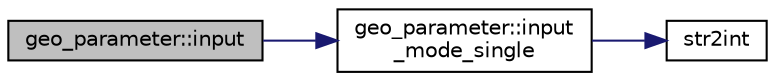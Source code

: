 digraph "geo_parameter::input"
{
  edge [fontname="Helvetica",fontsize="10",labelfontname="Helvetica",labelfontsize="10"];
  node [fontname="Helvetica",fontsize="10",shape=record];
  rankdir="LR";
  Node180 [label="geo_parameter::input",height=0.2,width=0.4,color="black", fillcolor="grey75", style="filled", fontcolor="black"];
  Node180 -> Node181 [color="midnightblue",fontsize="10",style="solid",fontname="Helvetica"];
  Node181 [label="geo_parameter::input\l_mode_single",height=0.2,width=0.4,color="black", fillcolor="white", style="filled",URL="$d9/d51/classgeo__parameter.html#a235471052aff1633336000b385dfca78"];
  Node181 -> Node182 [color="midnightblue",fontsize="10",style="solid",fontname="Helvetica"];
  Node182 [label="str2int",height=0.2,width=0.4,color="black", fillcolor="white", style="filled",URL="$da/da9/galois__global_8_c.html#a76b57edec765358b6106c8ba03da8f03"];
}
